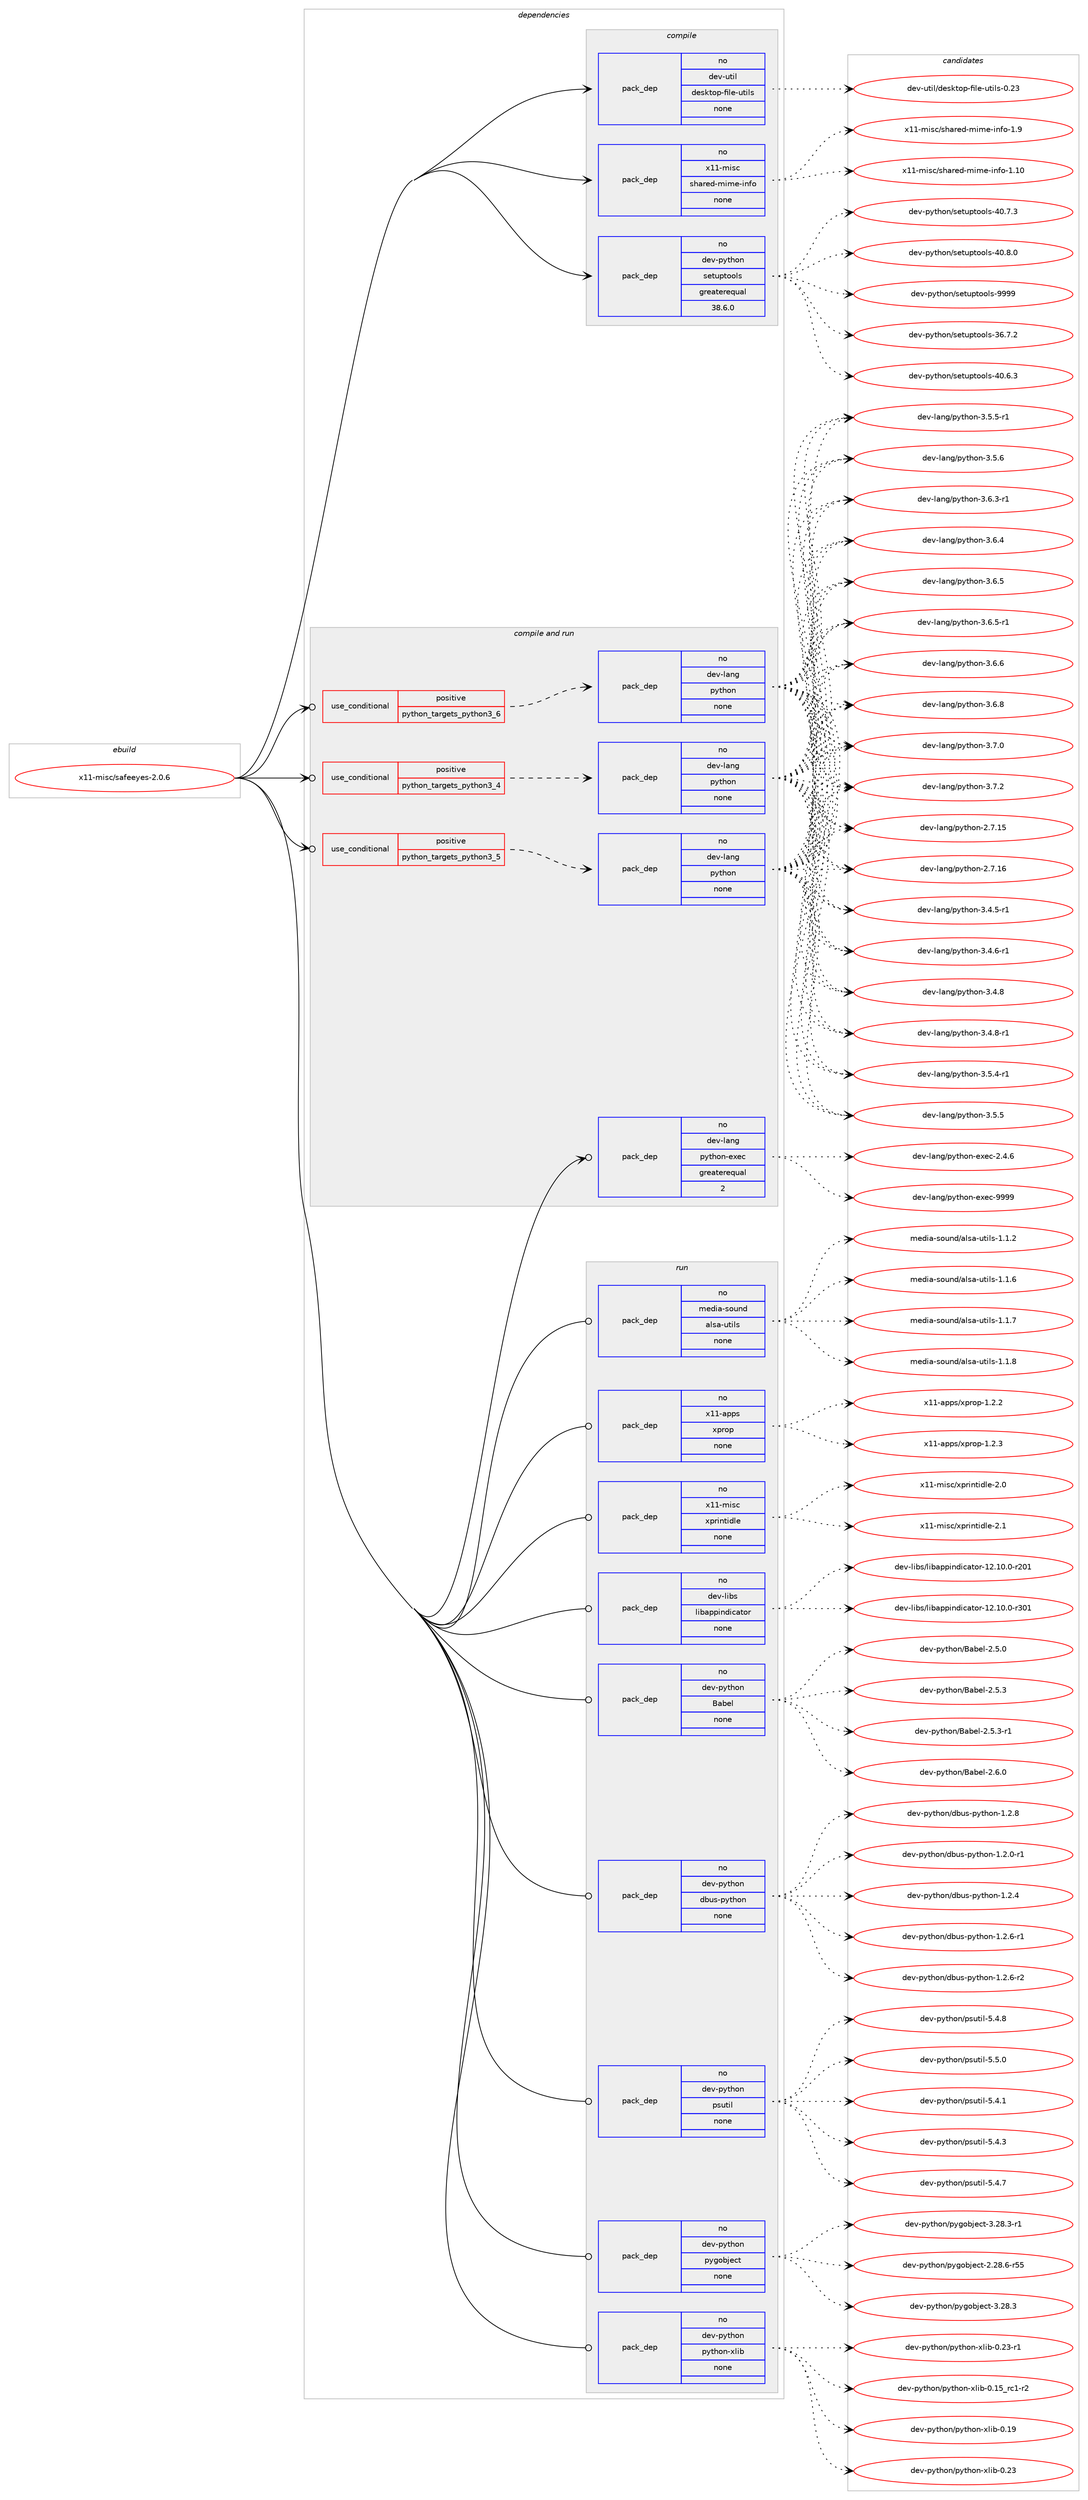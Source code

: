 digraph prolog {

# *************
# Graph options
# *************

newrank=true;
concentrate=true;
compound=true;
graph [rankdir=LR,fontname=Helvetica,fontsize=10,ranksep=1.5];#, ranksep=2.5, nodesep=0.2];
edge  [arrowhead=vee];
node  [fontname=Helvetica,fontsize=10];

# **********
# The ebuild
# **********

subgraph cluster_leftcol {
color=gray;
rank=same;
label=<<i>ebuild</i>>;
id [label="x11-misc/safeeyes-2.0.6", color=red, width=4, href="../x11-misc/safeeyes-2.0.6.svg"];
}

# ****************
# The dependencies
# ****************

subgraph cluster_midcol {
color=gray;
label=<<i>dependencies</i>>;
subgraph cluster_compile {
fillcolor="#eeeeee";
style=filled;
label=<<i>compile</i>>;
subgraph pack1268026 {
dependency1764396 [label=<<TABLE BORDER="0" CELLBORDER="1" CELLSPACING="0" CELLPADDING="4" WIDTH="220"><TR><TD ROWSPAN="6" CELLPADDING="30">pack_dep</TD></TR><TR><TD WIDTH="110">no</TD></TR><TR><TD>dev-python</TD></TR><TR><TD>setuptools</TD></TR><TR><TD>greaterequal</TD></TR><TR><TD>38.6.0</TD></TR></TABLE>>, shape=none, color=blue];
}
id:e -> dependency1764396:w [weight=20,style="solid",arrowhead="vee"];
subgraph pack1268027 {
dependency1764397 [label=<<TABLE BORDER="0" CELLBORDER="1" CELLSPACING="0" CELLPADDING="4" WIDTH="220"><TR><TD ROWSPAN="6" CELLPADDING="30">pack_dep</TD></TR><TR><TD WIDTH="110">no</TD></TR><TR><TD>dev-util</TD></TR><TR><TD>desktop-file-utils</TD></TR><TR><TD>none</TD></TR><TR><TD></TD></TR></TABLE>>, shape=none, color=blue];
}
id:e -> dependency1764397:w [weight=20,style="solid",arrowhead="vee"];
subgraph pack1268028 {
dependency1764398 [label=<<TABLE BORDER="0" CELLBORDER="1" CELLSPACING="0" CELLPADDING="4" WIDTH="220"><TR><TD ROWSPAN="6" CELLPADDING="30">pack_dep</TD></TR><TR><TD WIDTH="110">no</TD></TR><TR><TD>x11-misc</TD></TR><TR><TD>shared-mime-info</TD></TR><TR><TD>none</TD></TR><TR><TD></TD></TR></TABLE>>, shape=none, color=blue];
}
id:e -> dependency1764398:w [weight=20,style="solid",arrowhead="vee"];
}
subgraph cluster_compileandrun {
fillcolor="#eeeeee";
style=filled;
label=<<i>compile and run</i>>;
subgraph cond466651 {
dependency1764399 [label=<<TABLE BORDER="0" CELLBORDER="1" CELLSPACING="0" CELLPADDING="4"><TR><TD ROWSPAN="3" CELLPADDING="10">use_conditional</TD></TR><TR><TD>positive</TD></TR><TR><TD>python_targets_python3_4</TD></TR></TABLE>>, shape=none, color=red];
subgraph pack1268029 {
dependency1764400 [label=<<TABLE BORDER="0" CELLBORDER="1" CELLSPACING="0" CELLPADDING="4" WIDTH="220"><TR><TD ROWSPAN="6" CELLPADDING="30">pack_dep</TD></TR><TR><TD WIDTH="110">no</TD></TR><TR><TD>dev-lang</TD></TR><TR><TD>python</TD></TR><TR><TD>none</TD></TR><TR><TD></TD></TR></TABLE>>, shape=none, color=blue];
}
dependency1764399:e -> dependency1764400:w [weight=20,style="dashed",arrowhead="vee"];
}
id:e -> dependency1764399:w [weight=20,style="solid",arrowhead="odotvee"];
subgraph cond466652 {
dependency1764401 [label=<<TABLE BORDER="0" CELLBORDER="1" CELLSPACING="0" CELLPADDING="4"><TR><TD ROWSPAN="3" CELLPADDING="10">use_conditional</TD></TR><TR><TD>positive</TD></TR><TR><TD>python_targets_python3_5</TD></TR></TABLE>>, shape=none, color=red];
subgraph pack1268030 {
dependency1764402 [label=<<TABLE BORDER="0" CELLBORDER="1" CELLSPACING="0" CELLPADDING="4" WIDTH="220"><TR><TD ROWSPAN="6" CELLPADDING="30">pack_dep</TD></TR><TR><TD WIDTH="110">no</TD></TR><TR><TD>dev-lang</TD></TR><TR><TD>python</TD></TR><TR><TD>none</TD></TR><TR><TD></TD></TR></TABLE>>, shape=none, color=blue];
}
dependency1764401:e -> dependency1764402:w [weight=20,style="dashed",arrowhead="vee"];
}
id:e -> dependency1764401:w [weight=20,style="solid",arrowhead="odotvee"];
subgraph cond466653 {
dependency1764403 [label=<<TABLE BORDER="0" CELLBORDER="1" CELLSPACING="0" CELLPADDING="4"><TR><TD ROWSPAN="3" CELLPADDING="10">use_conditional</TD></TR><TR><TD>positive</TD></TR><TR><TD>python_targets_python3_6</TD></TR></TABLE>>, shape=none, color=red];
subgraph pack1268031 {
dependency1764404 [label=<<TABLE BORDER="0" CELLBORDER="1" CELLSPACING="0" CELLPADDING="4" WIDTH="220"><TR><TD ROWSPAN="6" CELLPADDING="30">pack_dep</TD></TR><TR><TD WIDTH="110">no</TD></TR><TR><TD>dev-lang</TD></TR><TR><TD>python</TD></TR><TR><TD>none</TD></TR><TR><TD></TD></TR></TABLE>>, shape=none, color=blue];
}
dependency1764403:e -> dependency1764404:w [weight=20,style="dashed",arrowhead="vee"];
}
id:e -> dependency1764403:w [weight=20,style="solid",arrowhead="odotvee"];
subgraph pack1268032 {
dependency1764405 [label=<<TABLE BORDER="0" CELLBORDER="1" CELLSPACING="0" CELLPADDING="4" WIDTH="220"><TR><TD ROWSPAN="6" CELLPADDING="30">pack_dep</TD></TR><TR><TD WIDTH="110">no</TD></TR><TR><TD>dev-lang</TD></TR><TR><TD>python-exec</TD></TR><TR><TD>greaterequal</TD></TR><TR><TD>2</TD></TR></TABLE>>, shape=none, color=blue];
}
id:e -> dependency1764405:w [weight=20,style="solid",arrowhead="odotvee"];
}
subgraph cluster_run {
fillcolor="#eeeeee";
style=filled;
label=<<i>run</i>>;
subgraph pack1268033 {
dependency1764406 [label=<<TABLE BORDER="0" CELLBORDER="1" CELLSPACING="0" CELLPADDING="4" WIDTH="220"><TR><TD ROWSPAN="6" CELLPADDING="30">pack_dep</TD></TR><TR><TD WIDTH="110">no</TD></TR><TR><TD>dev-libs</TD></TR><TR><TD>libappindicator</TD></TR><TR><TD>none</TD></TR><TR><TD></TD></TR></TABLE>>, shape=none, color=blue];
}
id:e -> dependency1764406:w [weight=20,style="solid",arrowhead="odot"];
subgraph pack1268034 {
dependency1764407 [label=<<TABLE BORDER="0" CELLBORDER="1" CELLSPACING="0" CELLPADDING="4" WIDTH="220"><TR><TD ROWSPAN="6" CELLPADDING="30">pack_dep</TD></TR><TR><TD WIDTH="110">no</TD></TR><TR><TD>dev-python</TD></TR><TR><TD>Babel</TD></TR><TR><TD>none</TD></TR><TR><TD></TD></TR></TABLE>>, shape=none, color=blue];
}
id:e -> dependency1764407:w [weight=20,style="solid",arrowhead="odot"];
subgraph pack1268035 {
dependency1764408 [label=<<TABLE BORDER="0" CELLBORDER="1" CELLSPACING="0" CELLPADDING="4" WIDTH="220"><TR><TD ROWSPAN="6" CELLPADDING="30">pack_dep</TD></TR><TR><TD WIDTH="110">no</TD></TR><TR><TD>dev-python</TD></TR><TR><TD>dbus-python</TD></TR><TR><TD>none</TD></TR><TR><TD></TD></TR></TABLE>>, shape=none, color=blue];
}
id:e -> dependency1764408:w [weight=20,style="solid",arrowhead="odot"];
subgraph pack1268036 {
dependency1764409 [label=<<TABLE BORDER="0" CELLBORDER="1" CELLSPACING="0" CELLPADDING="4" WIDTH="220"><TR><TD ROWSPAN="6" CELLPADDING="30">pack_dep</TD></TR><TR><TD WIDTH="110">no</TD></TR><TR><TD>dev-python</TD></TR><TR><TD>psutil</TD></TR><TR><TD>none</TD></TR><TR><TD></TD></TR></TABLE>>, shape=none, color=blue];
}
id:e -> dependency1764409:w [weight=20,style="solid",arrowhead="odot"];
subgraph pack1268037 {
dependency1764410 [label=<<TABLE BORDER="0" CELLBORDER="1" CELLSPACING="0" CELLPADDING="4" WIDTH="220"><TR><TD ROWSPAN="6" CELLPADDING="30">pack_dep</TD></TR><TR><TD WIDTH="110">no</TD></TR><TR><TD>dev-python</TD></TR><TR><TD>pygobject</TD></TR><TR><TD>none</TD></TR><TR><TD></TD></TR></TABLE>>, shape=none, color=blue];
}
id:e -> dependency1764410:w [weight=20,style="solid",arrowhead="odot"];
subgraph pack1268038 {
dependency1764411 [label=<<TABLE BORDER="0" CELLBORDER="1" CELLSPACING="0" CELLPADDING="4" WIDTH="220"><TR><TD ROWSPAN="6" CELLPADDING="30">pack_dep</TD></TR><TR><TD WIDTH="110">no</TD></TR><TR><TD>dev-python</TD></TR><TR><TD>python-xlib</TD></TR><TR><TD>none</TD></TR><TR><TD></TD></TR></TABLE>>, shape=none, color=blue];
}
id:e -> dependency1764411:w [weight=20,style="solid",arrowhead="odot"];
subgraph pack1268039 {
dependency1764412 [label=<<TABLE BORDER="0" CELLBORDER="1" CELLSPACING="0" CELLPADDING="4" WIDTH="220"><TR><TD ROWSPAN="6" CELLPADDING="30">pack_dep</TD></TR><TR><TD WIDTH="110">no</TD></TR><TR><TD>media-sound</TD></TR><TR><TD>alsa-utils</TD></TR><TR><TD>none</TD></TR><TR><TD></TD></TR></TABLE>>, shape=none, color=blue];
}
id:e -> dependency1764412:w [weight=20,style="solid",arrowhead="odot"];
subgraph pack1268040 {
dependency1764413 [label=<<TABLE BORDER="0" CELLBORDER="1" CELLSPACING="0" CELLPADDING="4" WIDTH="220"><TR><TD ROWSPAN="6" CELLPADDING="30">pack_dep</TD></TR><TR><TD WIDTH="110">no</TD></TR><TR><TD>x11-apps</TD></TR><TR><TD>xprop</TD></TR><TR><TD>none</TD></TR><TR><TD></TD></TR></TABLE>>, shape=none, color=blue];
}
id:e -> dependency1764413:w [weight=20,style="solid",arrowhead="odot"];
subgraph pack1268041 {
dependency1764414 [label=<<TABLE BORDER="0" CELLBORDER="1" CELLSPACING="0" CELLPADDING="4" WIDTH="220"><TR><TD ROWSPAN="6" CELLPADDING="30">pack_dep</TD></TR><TR><TD WIDTH="110">no</TD></TR><TR><TD>x11-misc</TD></TR><TR><TD>xprintidle</TD></TR><TR><TD>none</TD></TR><TR><TD></TD></TR></TABLE>>, shape=none, color=blue];
}
id:e -> dependency1764414:w [weight=20,style="solid",arrowhead="odot"];
}
}

# **************
# The candidates
# **************

subgraph cluster_choices {
rank=same;
color=gray;
label=<<i>candidates</i>>;

subgraph choice1268026 {
color=black;
nodesep=1;
choice100101118451121211161041111104711510111611711211611111110811545515446554650 [label="dev-python/setuptools-36.7.2", color=red, width=4,href="../dev-python/setuptools-36.7.2.svg"];
choice100101118451121211161041111104711510111611711211611111110811545524846544651 [label="dev-python/setuptools-40.6.3", color=red, width=4,href="../dev-python/setuptools-40.6.3.svg"];
choice100101118451121211161041111104711510111611711211611111110811545524846554651 [label="dev-python/setuptools-40.7.3", color=red, width=4,href="../dev-python/setuptools-40.7.3.svg"];
choice100101118451121211161041111104711510111611711211611111110811545524846564648 [label="dev-python/setuptools-40.8.0", color=red, width=4,href="../dev-python/setuptools-40.8.0.svg"];
choice10010111845112121116104111110471151011161171121161111111081154557575757 [label="dev-python/setuptools-9999", color=red, width=4,href="../dev-python/setuptools-9999.svg"];
dependency1764396:e -> choice100101118451121211161041111104711510111611711211611111110811545515446554650:w [style=dotted,weight="100"];
dependency1764396:e -> choice100101118451121211161041111104711510111611711211611111110811545524846544651:w [style=dotted,weight="100"];
dependency1764396:e -> choice100101118451121211161041111104711510111611711211611111110811545524846554651:w [style=dotted,weight="100"];
dependency1764396:e -> choice100101118451121211161041111104711510111611711211611111110811545524846564648:w [style=dotted,weight="100"];
dependency1764396:e -> choice10010111845112121116104111110471151011161171121161111111081154557575757:w [style=dotted,weight="100"];
}
subgraph choice1268027 {
color=black;
nodesep=1;
choice100101118451171161051084710010111510711611111245102105108101451171161051081154548465051 [label="dev-util/desktop-file-utils-0.23", color=red, width=4,href="../dev-util/desktop-file-utils-0.23.svg"];
dependency1764397:e -> choice100101118451171161051084710010111510711611111245102105108101451171161051081154548465051:w [style=dotted,weight="100"];
}
subgraph choice1268028 {
color=black;
nodesep=1;
choice12049494510910511599471151049711410110045109105109101451051101021114549464948 [label="x11-misc/shared-mime-info-1.10", color=red, width=4,href="../x11-misc/shared-mime-info-1.10.svg"];
choice120494945109105115994711510497114101100451091051091014510511010211145494657 [label="x11-misc/shared-mime-info-1.9", color=red, width=4,href="../x11-misc/shared-mime-info-1.9.svg"];
dependency1764398:e -> choice12049494510910511599471151049711410110045109105109101451051101021114549464948:w [style=dotted,weight="100"];
dependency1764398:e -> choice120494945109105115994711510497114101100451091051091014510511010211145494657:w [style=dotted,weight="100"];
}
subgraph choice1268029 {
color=black;
nodesep=1;
choice10010111845108971101034711212111610411111045504655464953 [label="dev-lang/python-2.7.15", color=red, width=4,href="../dev-lang/python-2.7.15.svg"];
choice10010111845108971101034711212111610411111045504655464954 [label="dev-lang/python-2.7.16", color=red, width=4,href="../dev-lang/python-2.7.16.svg"];
choice1001011184510897110103471121211161041111104551465246534511449 [label="dev-lang/python-3.4.5-r1", color=red, width=4,href="../dev-lang/python-3.4.5-r1.svg"];
choice1001011184510897110103471121211161041111104551465246544511449 [label="dev-lang/python-3.4.6-r1", color=red, width=4,href="../dev-lang/python-3.4.6-r1.svg"];
choice100101118451089711010347112121116104111110455146524656 [label="dev-lang/python-3.4.8", color=red, width=4,href="../dev-lang/python-3.4.8.svg"];
choice1001011184510897110103471121211161041111104551465246564511449 [label="dev-lang/python-3.4.8-r1", color=red, width=4,href="../dev-lang/python-3.4.8-r1.svg"];
choice1001011184510897110103471121211161041111104551465346524511449 [label="dev-lang/python-3.5.4-r1", color=red, width=4,href="../dev-lang/python-3.5.4-r1.svg"];
choice100101118451089711010347112121116104111110455146534653 [label="dev-lang/python-3.5.5", color=red, width=4,href="../dev-lang/python-3.5.5.svg"];
choice1001011184510897110103471121211161041111104551465346534511449 [label="dev-lang/python-3.5.5-r1", color=red, width=4,href="../dev-lang/python-3.5.5-r1.svg"];
choice100101118451089711010347112121116104111110455146534654 [label="dev-lang/python-3.5.6", color=red, width=4,href="../dev-lang/python-3.5.6.svg"];
choice1001011184510897110103471121211161041111104551465446514511449 [label="dev-lang/python-3.6.3-r1", color=red, width=4,href="../dev-lang/python-3.6.3-r1.svg"];
choice100101118451089711010347112121116104111110455146544652 [label="dev-lang/python-3.6.4", color=red, width=4,href="../dev-lang/python-3.6.4.svg"];
choice100101118451089711010347112121116104111110455146544653 [label="dev-lang/python-3.6.5", color=red, width=4,href="../dev-lang/python-3.6.5.svg"];
choice1001011184510897110103471121211161041111104551465446534511449 [label="dev-lang/python-3.6.5-r1", color=red, width=4,href="../dev-lang/python-3.6.5-r1.svg"];
choice100101118451089711010347112121116104111110455146544654 [label="dev-lang/python-3.6.6", color=red, width=4,href="../dev-lang/python-3.6.6.svg"];
choice100101118451089711010347112121116104111110455146544656 [label="dev-lang/python-3.6.8", color=red, width=4,href="../dev-lang/python-3.6.8.svg"];
choice100101118451089711010347112121116104111110455146554648 [label="dev-lang/python-3.7.0", color=red, width=4,href="../dev-lang/python-3.7.0.svg"];
choice100101118451089711010347112121116104111110455146554650 [label="dev-lang/python-3.7.2", color=red, width=4,href="../dev-lang/python-3.7.2.svg"];
dependency1764400:e -> choice10010111845108971101034711212111610411111045504655464953:w [style=dotted,weight="100"];
dependency1764400:e -> choice10010111845108971101034711212111610411111045504655464954:w [style=dotted,weight="100"];
dependency1764400:e -> choice1001011184510897110103471121211161041111104551465246534511449:w [style=dotted,weight="100"];
dependency1764400:e -> choice1001011184510897110103471121211161041111104551465246544511449:w [style=dotted,weight="100"];
dependency1764400:e -> choice100101118451089711010347112121116104111110455146524656:w [style=dotted,weight="100"];
dependency1764400:e -> choice1001011184510897110103471121211161041111104551465246564511449:w [style=dotted,weight="100"];
dependency1764400:e -> choice1001011184510897110103471121211161041111104551465346524511449:w [style=dotted,weight="100"];
dependency1764400:e -> choice100101118451089711010347112121116104111110455146534653:w [style=dotted,weight="100"];
dependency1764400:e -> choice1001011184510897110103471121211161041111104551465346534511449:w [style=dotted,weight="100"];
dependency1764400:e -> choice100101118451089711010347112121116104111110455146534654:w [style=dotted,weight="100"];
dependency1764400:e -> choice1001011184510897110103471121211161041111104551465446514511449:w [style=dotted,weight="100"];
dependency1764400:e -> choice100101118451089711010347112121116104111110455146544652:w [style=dotted,weight="100"];
dependency1764400:e -> choice100101118451089711010347112121116104111110455146544653:w [style=dotted,weight="100"];
dependency1764400:e -> choice1001011184510897110103471121211161041111104551465446534511449:w [style=dotted,weight="100"];
dependency1764400:e -> choice100101118451089711010347112121116104111110455146544654:w [style=dotted,weight="100"];
dependency1764400:e -> choice100101118451089711010347112121116104111110455146544656:w [style=dotted,weight="100"];
dependency1764400:e -> choice100101118451089711010347112121116104111110455146554648:w [style=dotted,weight="100"];
dependency1764400:e -> choice100101118451089711010347112121116104111110455146554650:w [style=dotted,weight="100"];
}
subgraph choice1268030 {
color=black;
nodesep=1;
choice10010111845108971101034711212111610411111045504655464953 [label="dev-lang/python-2.7.15", color=red, width=4,href="../dev-lang/python-2.7.15.svg"];
choice10010111845108971101034711212111610411111045504655464954 [label="dev-lang/python-2.7.16", color=red, width=4,href="../dev-lang/python-2.7.16.svg"];
choice1001011184510897110103471121211161041111104551465246534511449 [label="dev-lang/python-3.4.5-r1", color=red, width=4,href="../dev-lang/python-3.4.5-r1.svg"];
choice1001011184510897110103471121211161041111104551465246544511449 [label="dev-lang/python-3.4.6-r1", color=red, width=4,href="../dev-lang/python-3.4.6-r1.svg"];
choice100101118451089711010347112121116104111110455146524656 [label="dev-lang/python-3.4.8", color=red, width=4,href="../dev-lang/python-3.4.8.svg"];
choice1001011184510897110103471121211161041111104551465246564511449 [label="dev-lang/python-3.4.8-r1", color=red, width=4,href="../dev-lang/python-3.4.8-r1.svg"];
choice1001011184510897110103471121211161041111104551465346524511449 [label="dev-lang/python-3.5.4-r1", color=red, width=4,href="../dev-lang/python-3.5.4-r1.svg"];
choice100101118451089711010347112121116104111110455146534653 [label="dev-lang/python-3.5.5", color=red, width=4,href="../dev-lang/python-3.5.5.svg"];
choice1001011184510897110103471121211161041111104551465346534511449 [label="dev-lang/python-3.5.5-r1", color=red, width=4,href="../dev-lang/python-3.5.5-r1.svg"];
choice100101118451089711010347112121116104111110455146534654 [label="dev-lang/python-3.5.6", color=red, width=4,href="../dev-lang/python-3.5.6.svg"];
choice1001011184510897110103471121211161041111104551465446514511449 [label="dev-lang/python-3.6.3-r1", color=red, width=4,href="../dev-lang/python-3.6.3-r1.svg"];
choice100101118451089711010347112121116104111110455146544652 [label="dev-lang/python-3.6.4", color=red, width=4,href="../dev-lang/python-3.6.4.svg"];
choice100101118451089711010347112121116104111110455146544653 [label="dev-lang/python-3.6.5", color=red, width=4,href="../dev-lang/python-3.6.5.svg"];
choice1001011184510897110103471121211161041111104551465446534511449 [label="dev-lang/python-3.6.5-r1", color=red, width=4,href="../dev-lang/python-3.6.5-r1.svg"];
choice100101118451089711010347112121116104111110455146544654 [label="dev-lang/python-3.6.6", color=red, width=4,href="../dev-lang/python-3.6.6.svg"];
choice100101118451089711010347112121116104111110455146544656 [label="dev-lang/python-3.6.8", color=red, width=4,href="../dev-lang/python-3.6.8.svg"];
choice100101118451089711010347112121116104111110455146554648 [label="dev-lang/python-3.7.0", color=red, width=4,href="../dev-lang/python-3.7.0.svg"];
choice100101118451089711010347112121116104111110455146554650 [label="dev-lang/python-3.7.2", color=red, width=4,href="../dev-lang/python-3.7.2.svg"];
dependency1764402:e -> choice10010111845108971101034711212111610411111045504655464953:w [style=dotted,weight="100"];
dependency1764402:e -> choice10010111845108971101034711212111610411111045504655464954:w [style=dotted,weight="100"];
dependency1764402:e -> choice1001011184510897110103471121211161041111104551465246534511449:w [style=dotted,weight="100"];
dependency1764402:e -> choice1001011184510897110103471121211161041111104551465246544511449:w [style=dotted,weight="100"];
dependency1764402:e -> choice100101118451089711010347112121116104111110455146524656:w [style=dotted,weight="100"];
dependency1764402:e -> choice1001011184510897110103471121211161041111104551465246564511449:w [style=dotted,weight="100"];
dependency1764402:e -> choice1001011184510897110103471121211161041111104551465346524511449:w [style=dotted,weight="100"];
dependency1764402:e -> choice100101118451089711010347112121116104111110455146534653:w [style=dotted,weight="100"];
dependency1764402:e -> choice1001011184510897110103471121211161041111104551465346534511449:w [style=dotted,weight="100"];
dependency1764402:e -> choice100101118451089711010347112121116104111110455146534654:w [style=dotted,weight="100"];
dependency1764402:e -> choice1001011184510897110103471121211161041111104551465446514511449:w [style=dotted,weight="100"];
dependency1764402:e -> choice100101118451089711010347112121116104111110455146544652:w [style=dotted,weight="100"];
dependency1764402:e -> choice100101118451089711010347112121116104111110455146544653:w [style=dotted,weight="100"];
dependency1764402:e -> choice1001011184510897110103471121211161041111104551465446534511449:w [style=dotted,weight="100"];
dependency1764402:e -> choice100101118451089711010347112121116104111110455146544654:w [style=dotted,weight="100"];
dependency1764402:e -> choice100101118451089711010347112121116104111110455146544656:w [style=dotted,weight="100"];
dependency1764402:e -> choice100101118451089711010347112121116104111110455146554648:w [style=dotted,weight="100"];
dependency1764402:e -> choice100101118451089711010347112121116104111110455146554650:w [style=dotted,weight="100"];
}
subgraph choice1268031 {
color=black;
nodesep=1;
choice10010111845108971101034711212111610411111045504655464953 [label="dev-lang/python-2.7.15", color=red, width=4,href="../dev-lang/python-2.7.15.svg"];
choice10010111845108971101034711212111610411111045504655464954 [label="dev-lang/python-2.7.16", color=red, width=4,href="../dev-lang/python-2.7.16.svg"];
choice1001011184510897110103471121211161041111104551465246534511449 [label="dev-lang/python-3.4.5-r1", color=red, width=4,href="../dev-lang/python-3.4.5-r1.svg"];
choice1001011184510897110103471121211161041111104551465246544511449 [label="dev-lang/python-3.4.6-r1", color=red, width=4,href="../dev-lang/python-3.4.6-r1.svg"];
choice100101118451089711010347112121116104111110455146524656 [label="dev-lang/python-3.4.8", color=red, width=4,href="../dev-lang/python-3.4.8.svg"];
choice1001011184510897110103471121211161041111104551465246564511449 [label="dev-lang/python-3.4.8-r1", color=red, width=4,href="../dev-lang/python-3.4.8-r1.svg"];
choice1001011184510897110103471121211161041111104551465346524511449 [label="dev-lang/python-3.5.4-r1", color=red, width=4,href="../dev-lang/python-3.5.4-r1.svg"];
choice100101118451089711010347112121116104111110455146534653 [label="dev-lang/python-3.5.5", color=red, width=4,href="../dev-lang/python-3.5.5.svg"];
choice1001011184510897110103471121211161041111104551465346534511449 [label="dev-lang/python-3.5.5-r1", color=red, width=4,href="../dev-lang/python-3.5.5-r1.svg"];
choice100101118451089711010347112121116104111110455146534654 [label="dev-lang/python-3.5.6", color=red, width=4,href="../dev-lang/python-3.5.6.svg"];
choice1001011184510897110103471121211161041111104551465446514511449 [label="dev-lang/python-3.6.3-r1", color=red, width=4,href="../dev-lang/python-3.6.3-r1.svg"];
choice100101118451089711010347112121116104111110455146544652 [label="dev-lang/python-3.6.4", color=red, width=4,href="../dev-lang/python-3.6.4.svg"];
choice100101118451089711010347112121116104111110455146544653 [label="dev-lang/python-3.6.5", color=red, width=4,href="../dev-lang/python-3.6.5.svg"];
choice1001011184510897110103471121211161041111104551465446534511449 [label="dev-lang/python-3.6.5-r1", color=red, width=4,href="../dev-lang/python-3.6.5-r1.svg"];
choice100101118451089711010347112121116104111110455146544654 [label="dev-lang/python-3.6.6", color=red, width=4,href="../dev-lang/python-3.6.6.svg"];
choice100101118451089711010347112121116104111110455146544656 [label="dev-lang/python-3.6.8", color=red, width=4,href="../dev-lang/python-3.6.8.svg"];
choice100101118451089711010347112121116104111110455146554648 [label="dev-lang/python-3.7.0", color=red, width=4,href="../dev-lang/python-3.7.0.svg"];
choice100101118451089711010347112121116104111110455146554650 [label="dev-lang/python-3.7.2", color=red, width=4,href="../dev-lang/python-3.7.2.svg"];
dependency1764404:e -> choice10010111845108971101034711212111610411111045504655464953:w [style=dotted,weight="100"];
dependency1764404:e -> choice10010111845108971101034711212111610411111045504655464954:w [style=dotted,weight="100"];
dependency1764404:e -> choice1001011184510897110103471121211161041111104551465246534511449:w [style=dotted,weight="100"];
dependency1764404:e -> choice1001011184510897110103471121211161041111104551465246544511449:w [style=dotted,weight="100"];
dependency1764404:e -> choice100101118451089711010347112121116104111110455146524656:w [style=dotted,weight="100"];
dependency1764404:e -> choice1001011184510897110103471121211161041111104551465246564511449:w [style=dotted,weight="100"];
dependency1764404:e -> choice1001011184510897110103471121211161041111104551465346524511449:w [style=dotted,weight="100"];
dependency1764404:e -> choice100101118451089711010347112121116104111110455146534653:w [style=dotted,weight="100"];
dependency1764404:e -> choice1001011184510897110103471121211161041111104551465346534511449:w [style=dotted,weight="100"];
dependency1764404:e -> choice100101118451089711010347112121116104111110455146534654:w [style=dotted,weight="100"];
dependency1764404:e -> choice1001011184510897110103471121211161041111104551465446514511449:w [style=dotted,weight="100"];
dependency1764404:e -> choice100101118451089711010347112121116104111110455146544652:w [style=dotted,weight="100"];
dependency1764404:e -> choice100101118451089711010347112121116104111110455146544653:w [style=dotted,weight="100"];
dependency1764404:e -> choice1001011184510897110103471121211161041111104551465446534511449:w [style=dotted,weight="100"];
dependency1764404:e -> choice100101118451089711010347112121116104111110455146544654:w [style=dotted,weight="100"];
dependency1764404:e -> choice100101118451089711010347112121116104111110455146544656:w [style=dotted,weight="100"];
dependency1764404:e -> choice100101118451089711010347112121116104111110455146554648:w [style=dotted,weight="100"];
dependency1764404:e -> choice100101118451089711010347112121116104111110455146554650:w [style=dotted,weight="100"];
}
subgraph choice1268032 {
color=black;
nodesep=1;
choice1001011184510897110103471121211161041111104510112010199455046524654 [label="dev-lang/python-exec-2.4.6", color=red, width=4,href="../dev-lang/python-exec-2.4.6.svg"];
choice10010111845108971101034711212111610411111045101120101994557575757 [label="dev-lang/python-exec-9999", color=red, width=4,href="../dev-lang/python-exec-9999.svg"];
dependency1764405:e -> choice1001011184510897110103471121211161041111104510112010199455046524654:w [style=dotted,weight="100"];
dependency1764405:e -> choice10010111845108971101034711212111610411111045101120101994557575757:w [style=dotted,weight="100"];
}
subgraph choice1268033 {
color=black;
nodesep=1;
choice10010111845108105981154710810598971121121051101001059997116111114454950464948464845114504849 [label="dev-libs/libappindicator-12.10.0-r201", color=red, width=4,href="../dev-libs/libappindicator-12.10.0-r201.svg"];
choice10010111845108105981154710810598971121121051101001059997116111114454950464948464845114514849 [label="dev-libs/libappindicator-12.10.0-r301", color=red, width=4,href="../dev-libs/libappindicator-12.10.0-r301.svg"];
dependency1764406:e -> choice10010111845108105981154710810598971121121051101001059997116111114454950464948464845114504849:w [style=dotted,weight="100"];
dependency1764406:e -> choice10010111845108105981154710810598971121121051101001059997116111114454950464948464845114514849:w [style=dotted,weight="100"];
}
subgraph choice1268034 {
color=black;
nodesep=1;
choice1001011184511212111610411111047669798101108455046534648 [label="dev-python/Babel-2.5.0", color=red, width=4,href="../dev-python/Babel-2.5.0.svg"];
choice1001011184511212111610411111047669798101108455046534651 [label="dev-python/Babel-2.5.3", color=red, width=4,href="../dev-python/Babel-2.5.3.svg"];
choice10010111845112121116104111110476697981011084550465346514511449 [label="dev-python/Babel-2.5.3-r1", color=red, width=4,href="../dev-python/Babel-2.5.3-r1.svg"];
choice1001011184511212111610411111047669798101108455046544648 [label="dev-python/Babel-2.6.0", color=red, width=4,href="../dev-python/Babel-2.6.0.svg"];
dependency1764407:e -> choice1001011184511212111610411111047669798101108455046534648:w [style=dotted,weight="100"];
dependency1764407:e -> choice1001011184511212111610411111047669798101108455046534651:w [style=dotted,weight="100"];
dependency1764407:e -> choice10010111845112121116104111110476697981011084550465346514511449:w [style=dotted,weight="100"];
dependency1764407:e -> choice1001011184511212111610411111047669798101108455046544648:w [style=dotted,weight="100"];
}
subgraph choice1268035 {
color=black;
nodesep=1;
choice100101118451121211161041111104710098117115451121211161041111104549465046484511449 [label="dev-python/dbus-python-1.2.0-r1", color=red, width=4,href="../dev-python/dbus-python-1.2.0-r1.svg"];
choice10010111845112121116104111110471009811711545112121116104111110454946504652 [label="dev-python/dbus-python-1.2.4", color=red, width=4,href="../dev-python/dbus-python-1.2.4.svg"];
choice100101118451121211161041111104710098117115451121211161041111104549465046544511449 [label="dev-python/dbus-python-1.2.6-r1", color=red, width=4,href="../dev-python/dbus-python-1.2.6-r1.svg"];
choice100101118451121211161041111104710098117115451121211161041111104549465046544511450 [label="dev-python/dbus-python-1.2.6-r2", color=red, width=4,href="../dev-python/dbus-python-1.2.6-r2.svg"];
choice10010111845112121116104111110471009811711545112121116104111110454946504656 [label="dev-python/dbus-python-1.2.8", color=red, width=4,href="../dev-python/dbus-python-1.2.8.svg"];
dependency1764408:e -> choice100101118451121211161041111104710098117115451121211161041111104549465046484511449:w [style=dotted,weight="100"];
dependency1764408:e -> choice10010111845112121116104111110471009811711545112121116104111110454946504652:w [style=dotted,weight="100"];
dependency1764408:e -> choice100101118451121211161041111104710098117115451121211161041111104549465046544511449:w [style=dotted,weight="100"];
dependency1764408:e -> choice100101118451121211161041111104710098117115451121211161041111104549465046544511450:w [style=dotted,weight="100"];
dependency1764408:e -> choice10010111845112121116104111110471009811711545112121116104111110454946504656:w [style=dotted,weight="100"];
}
subgraph choice1268036 {
color=black;
nodesep=1;
choice1001011184511212111610411111047112115117116105108455346524649 [label="dev-python/psutil-5.4.1", color=red, width=4,href="../dev-python/psutil-5.4.1.svg"];
choice1001011184511212111610411111047112115117116105108455346524651 [label="dev-python/psutil-5.4.3", color=red, width=4,href="../dev-python/psutil-5.4.3.svg"];
choice1001011184511212111610411111047112115117116105108455346524655 [label="dev-python/psutil-5.4.7", color=red, width=4,href="../dev-python/psutil-5.4.7.svg"];
choice1001011184511212111610411111047112115117116105108455346524656 [label="dev-python/psutil-5.4.8", color=red, width=4,href="../dev-python/psutil-5.4.8.svg"];
choice1001011184511212111610411111047112115117116105108455346534648 [label="dev-python/psutil-5.5.0", color=red, width=4,href="../dev-python/psutil-5.5.0.svg"];
dependency1764409:e -> choice1001011184511212111610411111047112115117116105108455346524649:w [style=dotted,weight="100"];
dependency1764409:e -> choice1001011184511212111610411111047112115117116105108455346524651:w [style=dotted,weight="100"];
dependency1764409:e -> choice1001011184511212111610411111047112115117116105108455346524655:w [style=dotted,weight="100"];
dependency1764409:e -> choice1001011184511212111610411111047112115117116105108455346524656:w [style=dotted,weight="100"];
dependency1764409:e -> choice1001011184511212111610411111047112115117116105108455346534648:w [style=dotted,weight="100"];
}
subgraph choice1268037 {
color=black;
nodesep=1;
choice1001011184511212111610411111047112121103111981061019911645504650564654451145353 [label="dev-python/pygobject-2.28.6-r55", color=red, width=4,href="../dev-python/pygobject-2.28.6-r55.svg"];
choice1001011184511212111610411111047112121103111981061019911645514650564651 [label="dev-python/pygobject-3.28.3", color=red, width=4,href="../dev-python/pygobject-3.28.3.svg"];
choice10010111845112121116104111110471121211031119810610199116455146505646514511449 [label="dev-python/pygobject-3.28.3-r1", color=red, width=4,href="../dev-python/pygobject-3.28.3-r1.svg"];
dependency1764410:e -> choice1001011184511212111610411111047112121103111981061019911645504650564654451145353:w [style=dotted,weight="100"];
dependency1764410:e -> choice1001011184511212111610411111047112121103111981061019911645514650564651:w [style=dotted,weight="100"];
dependency1764410:e -> choice10010111845112121116104111110471121211031119810610199116455146505646514511449:w [style=dotted,weight="100"];
}
subgraph choice1268038 {
color=black;
nodesep=1;
choice1001011184511212111610411111047112121116104111110451201081059845484649539511499494511450 [label="dev-python/python-xlib-0.15_rc1-r2", color=red, width=4,href="../dev-python/python-xlib-0.15_rc1-r2.svg"];
choice100101118451121211161041111104711212111610411111045120108105984548464957 [label="dev-python/python-xlib-0.19", color=red, width=4,href="../dev-python/python-xlib-0.19.svg"];
choice100101118451121211161041111104711212111610411111045120108105984548465051 [label="dev-python/python-xlib-0.23", color=red, width=4,href="../dev-python/python-xlib-0.23.svg"];
choice1001011184511212111610411111047112121116104111110451201081059845484650514511449 [label="dev-python/python-xlib-0.23-r1", color=red, width=4,href="../dev-python/python-xlib-0.23-r1.svg"];
dependency1764411:e -> choice1001011184511212111610411111047112121116104111110451201081059845484649539511499494511450:w [style=dotted,weight="100"];
dependency1764411:e -> choice100101118451121211161041111104711212111610411111045120108105984548464957:w [style=dotted,weight="100"];
dependency1764411:e -> choice100101118451121211161041111104711212111610411111045120108105984548465051:w [style=dotted,weight="100"];
dependency1764411:e -> choice1001011184511212111610411111047112121116104111110451201081059845484650514511449:w [style=dotted,weight="100"];
}
subgraph choice1268039 {
color=black;
nodesep=1;
choice109101100105974511511111711010047971081159745117116105108115454946494650 [label="media-sound/alsa-utils-1.1.2", color=red, width=4,href="../media-sound/alsa-utils-1.1.2.svg"];
choice109101100105974511511111711010047971081159745117116105108115454946494654 [label="media-sound/alsa-utils-1.1.6", color=red, width=4,href="../media-sound/alsa-utils-1.1.6.svg"];
choice109101100105974511511111711010047971081159745117116105108115454946494655 [label="media-sound/alsa-utils-1.1.7", color=red, width=4,href="../media-sound/alsa-utils-1.1.7.svg"];
choice109101100105974511511111711010047971081159745117116105108115454946494656 [label="media-sound/alsa-utils-1.1.8", color=red, width=4,href="../media-sound/alsa-utils-1.1.8.svg"];
dependency1764412:e -> choice109101100105974511511111711010047971081159745117116105108115454946494650:w [style=dotted,weight="100"];
dependency1764412:e -> choice109101100105974511511111711010047971081159745117116105108115454946494654:w [style=dotted,weight="100"];
dependency1764412:e -> choice109101100105974511511111711010047971081159745117116105108115454946494655:w [style=dotted,weight="100"];
dependency1764412:e -> choice109101100105974511511111711010047971081159745117116105108115454946494656:w [style=dotted,weight="100"];
}
subgraph choice1268040 {
color=black;
nodesep=1;
choice1204949459711211211547120112114111112454946504650 [label="x11-apps/xprop-1.2.2", color=red, width=4,href="../x11-apps/xprop-1.2.2.svg"];
choice1204949459711211211547120112114111112454946504651 [label="x11-apps/xprop-1.2.3", color=red, width=4,href="../x11-apps/xprop-1.2.3.svg"];
dependency1764413:e -> choice1204949459711211211547120112114111112454946504650:w [style=dotted,weight="100"];
dependency1764413:e -> choice1204949459711211211547120112114111112454946504651:w [style=dotted,weight="100"];
}
subgraph choice1268041 {
color=black;
nodesep=1;
choice120494945109105115994712011211410511011610510010810145504648 [label="x11-misc/xprintidle-2.0", color=red, width=4,href="../x11-misc/xprintidle-2.0.svg"];
choice120494945109105115994712011211410511011610510010810145504649 [label="x11-misc/xprintidle-2.1", color=red, width=4,href="../x11-misc/xprintidle-2.1.svg"];
dependency1764414:e -> choice120494945109105115994712011211410511011610510010810145504648:w [style=dotted,weight="100"];
dependency1764414:e -> choice120494945109105115994712011211410511011610510010810145504649:w [style=dotted,weight="100"];
}
}

}
